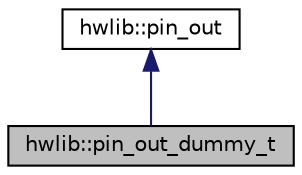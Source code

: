 digraph "hwlib::pin_out_dummy_t"
{
  edge [fontname="Helvetica",fontsize="10",labelfontname="Helvetica",labelfontsize="10"];
  node [fontname="Helvetica",fontsize="10",shape=record];
  Node2 [label="hwlib::pin_out_dummy_t",height=0.2,width=0.4,color="black", fillcolor="grey75", style="filled", fontcolor="black"];
  Node3 -> Node2 [dir="back",color="midnightblue",fontsize="10",style="solid"];
  Node3 [label="hwlib::pin_out",height=0.2,width=0.4,color="black", fillcolor="white", style="filled",URL="$classhwlib_1_1pin__out.html"];
}
